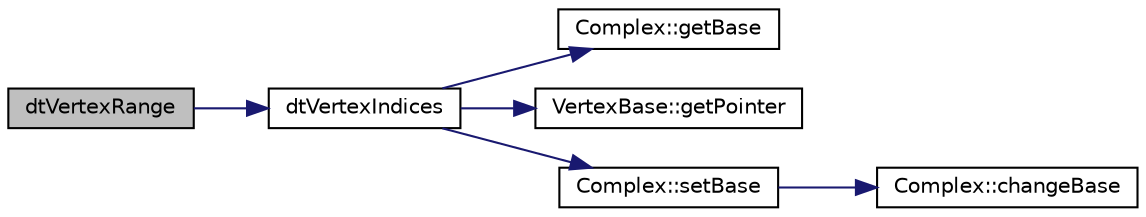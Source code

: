 digraph "dtVertexRange"
{
  edge [fontname="Helvetica",fontsize="10",labelfontname="Helvetica",labelfontsize="10"];
  node [fontname="Helvetica",fontsize="10",shape=record];
  rankdir="LR";
  Node1 [label="dtVertexRange",height=0.2,width=0.4,color="black", fillcolor="grey75", style="filled", fontcolor="black"];
  Node1 -> Node2 [color="midnightblue",fontsize="10",style="solid",fontname="Helvetica"];
  Node2 [label="dtVertexIndices",height=0.2,width=0.4,color="black", fillcolor="white", style="filled",URL="$_c-api_8cpp.html#a81531cae5290300bd43adfdc29a56a45"];
  Node2 -> Node3 [color="midnightblue",fontsize="10",style="solid",fontname="Helvetica"];
  Node3 [label="Complex::getBase",height=0.2,width=0.4,color="black", fillcolor="white", style="filled",URL="$class_complex.html#aed5277aa50b1dc9b8a4457ab20001aba"];
  Node2 -> Node4 [color="midnightblue",fontsize="10",style="solid",fontname="Helvetica"];
  Node4 [label="VertexBase::getPointer",height=0.2,width=0.4,color="black", fillcolor="white", style="filled",URL="$class_vertex_base.html#a046a0a2982cd502d26db6a5e5bb064b2"];
  Node2 -> Node5 [color="midnightblue",fontsize="10",style="solid",fontname="Helvetica"];
  Node5 [label="Complex::setBase",height=0.2,width=0.4,color="black", fillcolor="white", style="filled",URL="$class_complex.html#a92b7dbce645bd373937a5fea17e1ddd9"];
  Node5 -> Node6 [color="midnightblue",fontsize="10",style="solid",fontname="Helvetica"];
  Node6 [label="Complex::changeBase",height=0.2,width=0.4,color="black", fillcolor="white", style="filled",URL="$class_complex.html#a5392e09aeb9f63bffdc3c2298baf94d4"];
}
